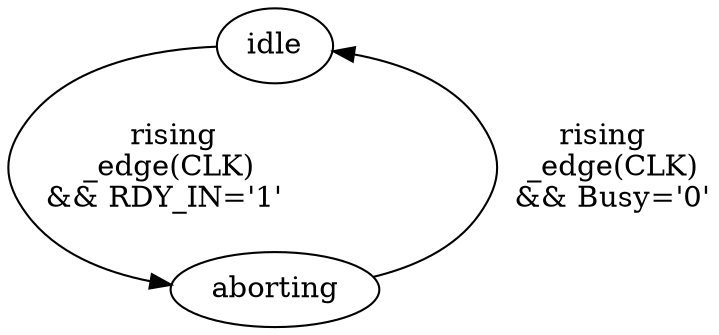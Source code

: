 digraph G {
  idle -> aborting [label="rising                 
  _edge(CLK)                    
  && RDY_IN='1'                     "];
  aborting -> idle [label="rising
  _edge(CLK)
  && Busy='0'"];
}